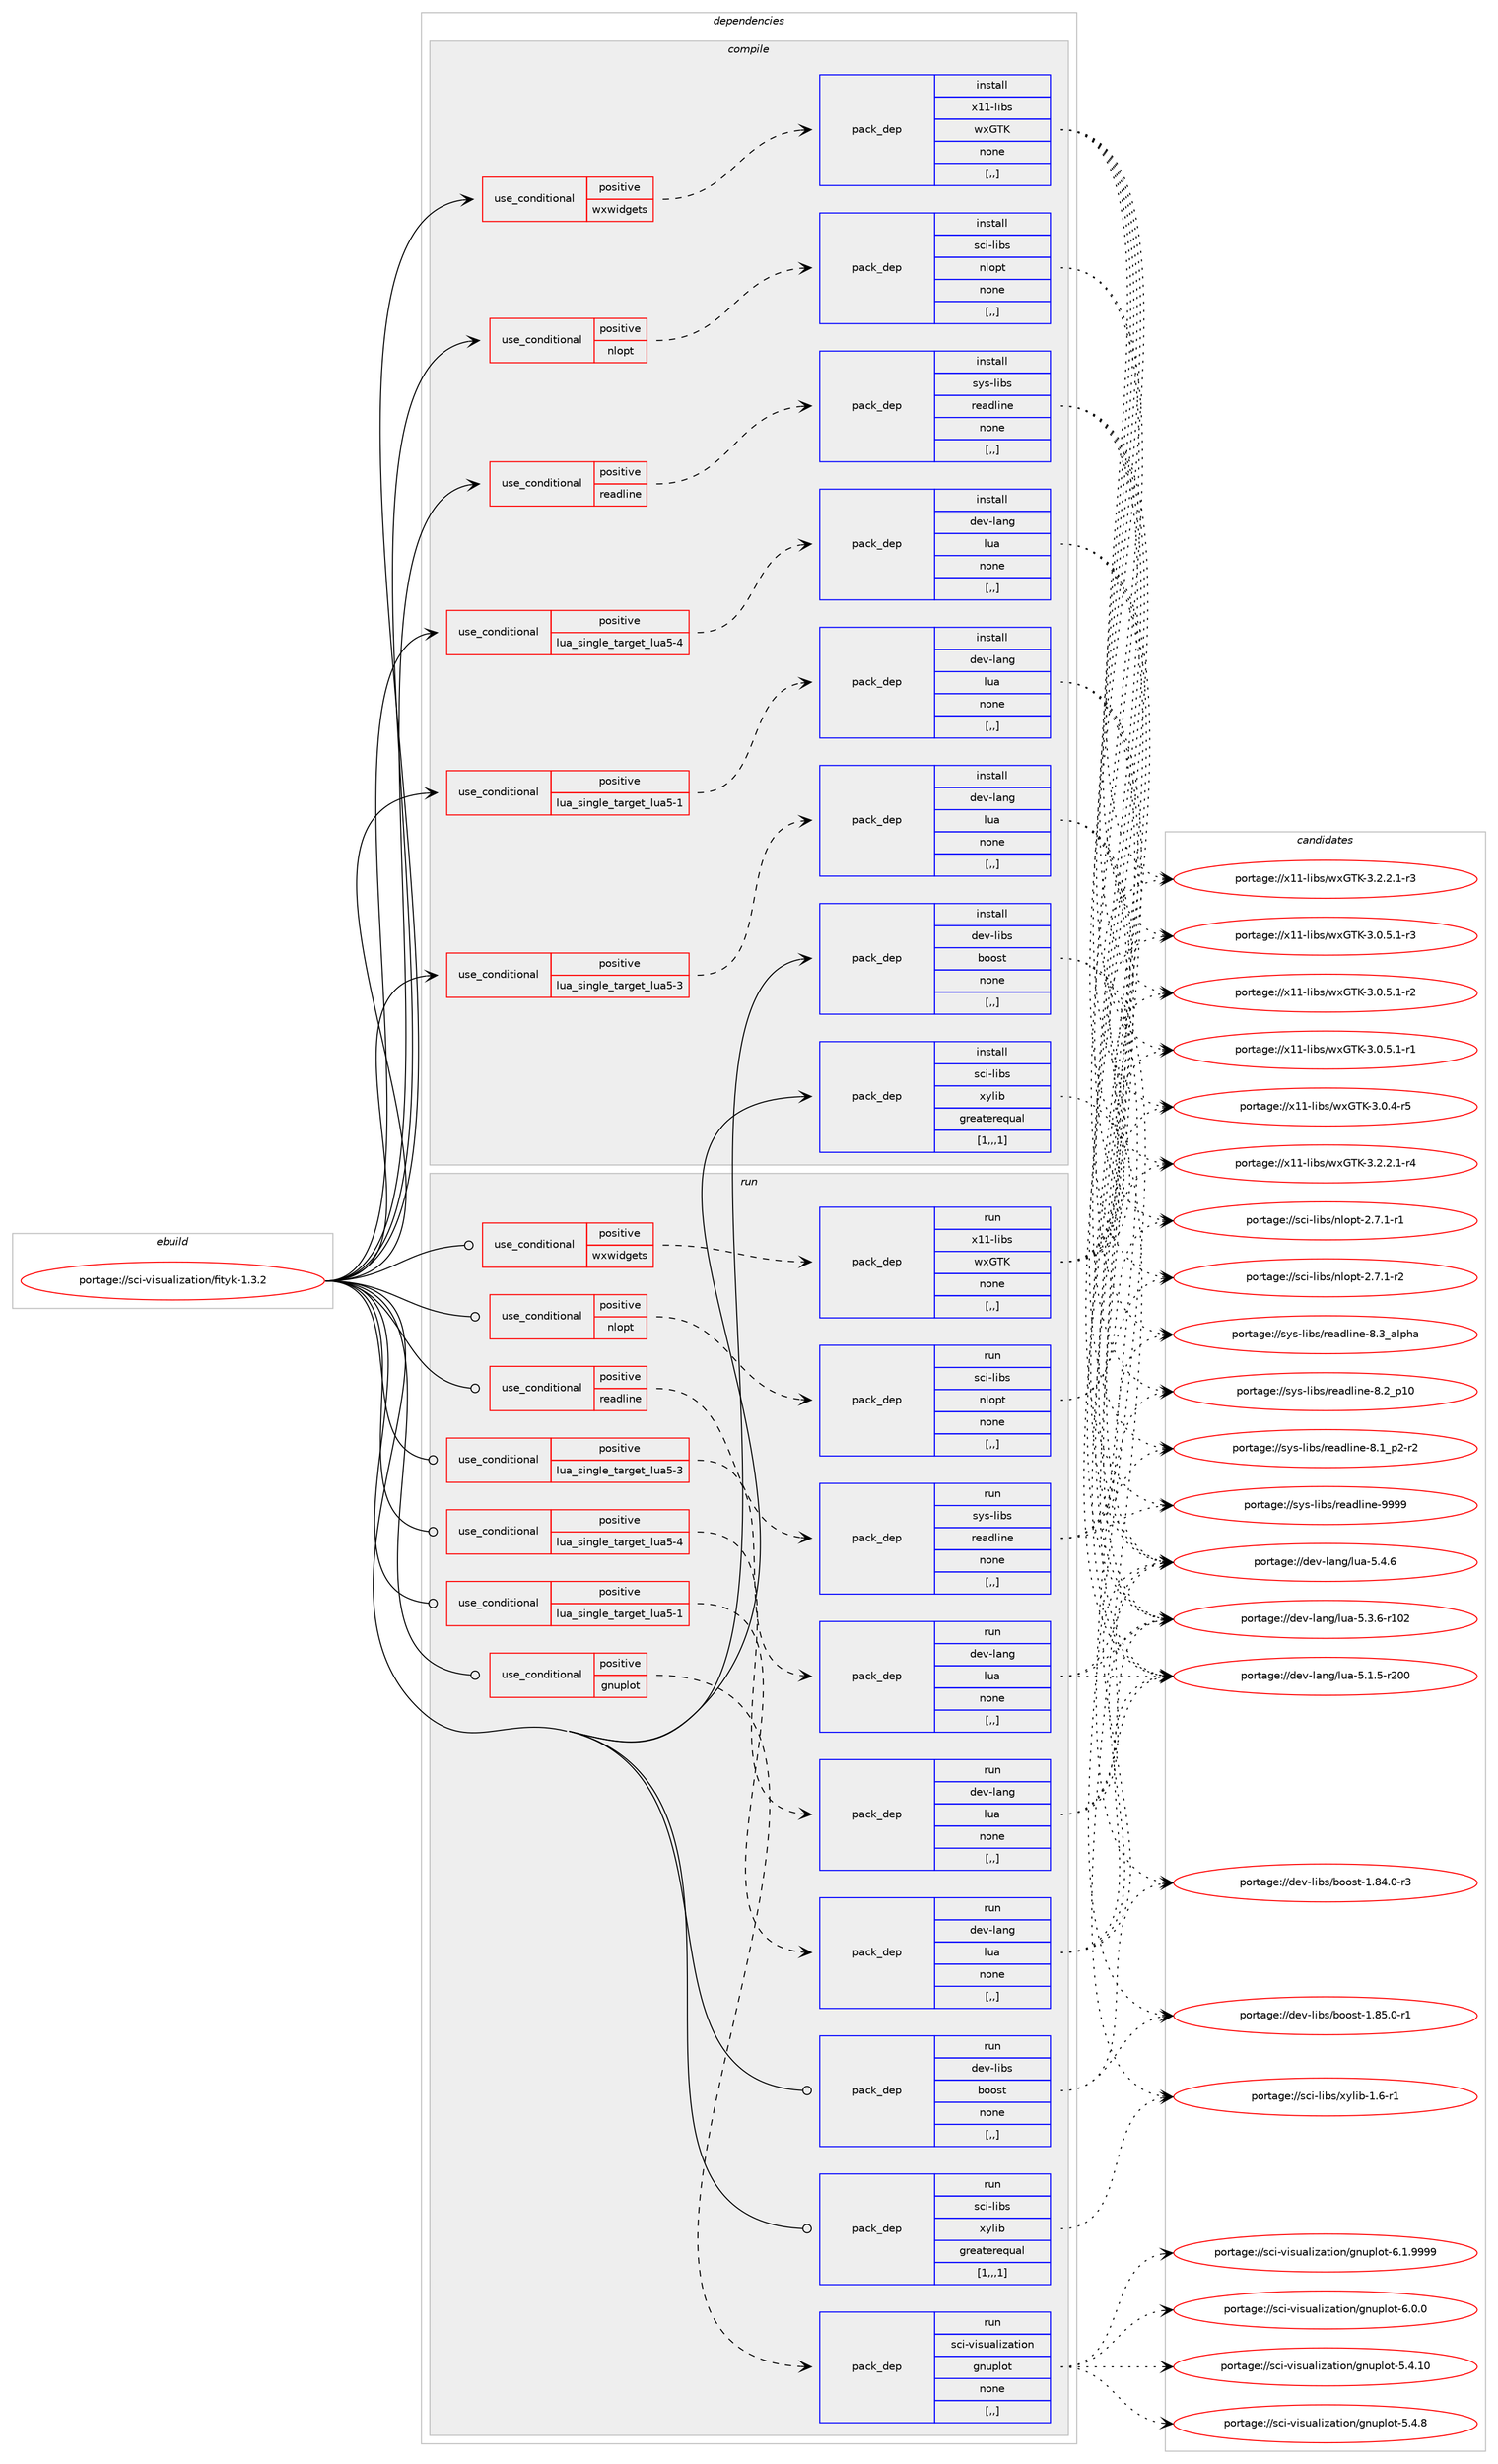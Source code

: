 digraph prolog {

# *************
# Graph options
# *************

newrank=true;
concentrate=true;
compound=true;
graph [rankdir=LR,fontname=Helvetica,fontsize=10,ranksep=1.5];#, ranksep=2.5, nodesep=0.2];
edge  [arrowhead=vee];
node  [fontname=Helvetica,fontsize=10];

# **********
# The ebuild
# **********

subgraph cluster_leftcol {
color=gray;
label=<<i>ebuild</i>>;
id [label="portage://sci-visualization/fityk-1.3.2", color=red, width=4, href="../sci-visualization/fityk-1.3.2.svg"];
}

# ****************
# The dependencies
# ****************

subgraph cluster_midcol {
color=gray;
label=<<i>dependencies</i>>;
subgraph cluster_compile {
fillcolor="#eeeeee";
style=filled;
label=<<i>compile</i>>;
subgraph cond109863 {
dependency413103 [label=<<TABLE BORDER="0" CELLBORDER="1" CELLSPACING="0" CELLPADDING="4"><TR><TD ROWSPAN="3" CELLPADDING="10">use_conditional</TD></TR><TR><TD>positive</TD></TR><TR><TD>lua_single_target_lua5-1</TD></TR></TABLE>>, shape=none, color=red];
subgraph pack300328 {
dependency413104 [label=<<TABLE BORDER="0" CELLBORDER="1" CELLSPACING="0" CELLPADDING="4" WIDTH="220"><TR><TD ROWSPAN="6" CELLPADDING="30">pack_dep</TD></TR><TR><TD WIDTH="110">install</TD></TR><TR><TD>dev-lang</TD></TR><TR><TD>lua</TD></TR><TR><TD>none</TD></TR><TR><TD>[,,]</TD></TR></TABLE>>, shape=none, color=blue];
}
dependency413103:e -> dependency413104:w [weight=20,style="dashed",arrowhead="vee"];
}
id:e -> dependency413103:w [weight=20,style="solid",arrowhead="vee"];
subgraph cond109864 {
dependency413105 [label=<<TABLE BORDER="0" CELLBORDER="1" CELLSPACING="0" CELLPADDING="4"><TR><TD ROWSPAN="3" CELLPADDING="10">use_conditional</TD></TR><TR><TD>positive</TD></TR><TR><TD>lua_single_target_lua5-3</TD></TR></TABLE>>, shape=none, color=red];
subgraph pack300329 {
dependency413106 [label=<<TABLE BORDER="0" CELLBORDER="1" CELLSPACING="0" CELLPADDING="4" WIDTH="220"><TR><TD ROWSPAN="6" CELLPADDING="30">pack_dep</TD></TR><TR><TD WIDTH="110">install</TD></TR><TR><TD>dev-lang</TD></TR><TR><TD>lua</TD></TR><TR><TD>none</TD></TR><TR><TD>[,,]</TD></TR></TABLE>>, shape=none, color=blue];
}
dependency413105:e -> dependency413106:w [weight=20,style="dashed",arrowhead="vee"];
}
id:e -> dependency413105:w [weight=20,style="solid",arrowhead="vee"];
subgraph cond109865 {
dependency413107 [label=<<TABLE BORDER="0" CELLBORDER="1" CELLSPACING="0" CELLPADDING="4"><TR><TD ROWSPAN="3" CELLPADDING="10">use_conditional</TD></TR><TR><TD>positive</TD></TR><TR><TD>lua_single_target_lua5-4</TD></TR></TABLE>>, shape=none, color=red];
subgraph pack300330 {
dependency413108 [label=<<TABLE BORDER="0" CELLBORDER="1" CELLSPACING="0" CELLPADDING="4" WIDTH="220"><TR><TD ROWSPAN="6" CELLPADDING="30">pack_dep</TD></TR><TR><TD WIDTH="110">install</TD></TR><TR><TD>dev-lang</TD></TR><TR><TD>lua</TD></TR><TR><TD>none</TD></TR><TR><TD>[,,]</TD></TR></TABLE>>, shape=none, color=blue];
}
dependency413107:e -> dependency413108:w [weight=20,style="dashed",arrowhead="vee"];
}
id:e -> dependency413107:w [weight=20,style="solid",arrowhead="vee"];
subgraph cond109866 {
dependency413109 [label=<<TABLE BORDER="0" CELLBORDER="1" CELLSPACING="0" CELLPADDING="4"><TR><TD ROWSPAN="3" CELLPADDING="10">use_conditional</TD></TR><TR><TD>positive</TD></TR><TR><TD>nlopt</TD></TR></TABLE>>, shape=none, color=red];
subgraph pack300331 {
dependency413110 [label=<<TABLE BORDER="0" CELLBORDER="1" CELLSPACING="0" CELLPADDING="4" WIDTH="220"><TR><TD ROWSPAN="6" CELLPADDING="30">pack_dep</TD></TR><TR><TD WIDTH="110">install</TD></TR><TR><TD>sci-libs</TD></TR><TR><TD>nlopt</TD></TR><TR><TD>none</TD></TR><TR><TD>[,,]</TD></TR></TABLE>>, shape=none, color=blue];
}
dependency413109:e -> dependency413110:w [weight=20,style="dashed",arrowhead="vee"];
}
id:e -> dependency413109:w [weight=20,style="solid",arrowhead="vee"];
subgraph cond109867 {
dependency413111 [label=<<TABLE BORDER="0" CELLBORDER="1" CELLSPACING="0" CELLPADDING="4"><TR><TD ROWSPAN="3" CELLPADDING="10">use_conditional</TD></TR><TR><TD>positive</TD></TR><TR><TD>readline</TD></TR></TABLE>>, shape=none, color=red];
subgraph pack300332 {
dependency413112 [label=<<TABLE BORDER="0" CELLBORDER="1" CELLSPACING="0" CELLPADDING="4" WIDTH="220"><TR><TD ROWSPAN="6" CELLPADDING="30">pack_dep</TD></TR><TR><TD WIDTH="110">install</TD></TR><TR><TD>sys-libs</TD></TR><TR><TD>readline</TD></TR><TR><TD>none</TD></TR><TR><TD>[,,]</TD></TR></TABLE>>, shape=none, color=blue];
}
dependency413111:e -> dependency413112:w [weight=20,style="dashed",arrowhead="vee"];
}
id:e -> dependency413111:w [weight=20,style="solid",arrowhead="vee"];
subgraph cond109868 {
dependency413113 [label=<<TABLE BORDER="0" CELLBORDER="1" CELLSPACING="0" CELLPADDING="4"><TR><TD ROWSPAN="3" CELLPADDING="10">use_conditional</TD></TR><TR><TD>positive</TD></TR><TR><TD>wxwidgets</TD></TR></TABLE>>, shape=none, color=red];
subgraph pack300333 {
dependency413114 [label=<<TABLE BORDER="0" CELLBORDER="1" CELLSPACING="0" CELLPADDING="4" WIDTH="220"><TR><TD ROWSPAN="6" CELLPADDING="30">pack_dep</TD></TR><TR><TD WIDTH="110">install</TD></TR><TR><TD>x11-libs</TD></TR><TR><TD>wxGTK</TD></TR><TR><TD>none</TD></TR><TR><TD>[,,]</TD></TR></TABLE>>, shape=none, color=blue];
}
dependency413113:e -> dependency413114:w [weight=20,style="dashed",arrowhead="vee"];
}
id:e -> dependency413113:w [weight=20,style="solid",arrowhead="vee"];
subgraph pack300334 {
dependency413115 [label=<<TABLE BORDER="0" CELLBORDER="1" CELLSPACING="0" CELLPADDING="4" WIDTH="220"><TR><TD ROWSPAN="6" CELLPADDING="30">pack_dep</TD></TR><TR><TD WIDTH="110">install</TD></TR><TR><TD>dev-libs</TD></TR><TR><TD>boost</TD></TR><TR><TD>none</TD></TR><TR><TD>[,,]</TD></TR></TABLE>>, shape=none, color=blue];
}
id:e -> dependency413115:w [weight=20,style="solid",arrowhead="vee"];
subgraph pack300335 {
dependency413116 [label=<<TABLE BORDER="0" CELLBORDER="1" CELLSPACING="0" CELLPADDING="4" WIDTH="220"><TR><TD ROWSPAN="6" CELLPADDING="30">pack_dep</TD></TR><TR><TD WIDTH="110">install</TD></TR><TR><TD>sci-libs</TD></TR><TR><TD>xylib</TD></TR><TR><TD>greaterequal</TD></TR><TR><TD>[1,,,1]</TD></TR></TABLE>>, shape=none, color=blue];
}
id:e -> dependency413116:w [weight=20,style="solid",arrowhead="vee"];
}
subgraph cluster_compileandrun {
fillcolor="#eeeeee";
style=filled;
label=<<i>compile and run</i>>;
}
subgraph cluster_run {
fillcolor="#eeeeee";
style=filled;
label=<<i>run</i>>;
subgraph cond109869 {
dependency413117 [label=<<TABLE BORDER="0" CELLBORDER="1" CELLSPACING="0" CELLPADDING="4"><TR><TD ROWSPAN="3" CELLPADDING="10">use_conditional</TD></TR><TR><TD>positive</TD></TR><TR><TD>gnuplot</TD></TR></TABLE>>, shape=none, color=red];
subgraph pack300336 {
dependency413118 [label=<<TABLE BORDER="0" CELLBORDER="1" CELLSPACING="0" CELLPADDING="4" WIDTH="220"><TR><TD ROWSPAN="6" CELLPADDING="30">pack_dep</TD></TR><TR><TD WIDTH="110">run</TD></TR><TR><TD>sci-visualization</TD></TR><TR><TD>gnuplot</TD></TR><TR><TD>none</TD></TR><TR><TD>[,,]</TD></TR></TABLE>>, shape=none, color=blue];
}
dependency413117:e -> dependency413118:w [weight=20,style="dashed",arrowhead="vee"];
}
id:e -> dependency413117:w [weight=20,style="solid",arrowhead="odot"];
subgraph cond109870 {
dependency413119 [label=<<TABLE BORDER="0" CELLBORDER="1" CELLSPACING="0" CELLPADDING="4"><TR><TD ROWSPAN="3" CELLPADDING="10">use_conditional</TD></TR><TR><TD>positive</TD></TR><TR><TD>lua_single_target_lua5-1</TD></TR></TABLE>>, shape=none, color=red];
subgraph pack300337 {
dependency413120 [label=<<TABLE BORDER="0" CELLBORDER="1" CELLSPACING="0" CELLPADDING="4" WIDTH="220"><TR><TD ROWSPAN="6" CELLPADDING="30">pack_dep</TD></TR><TR><TD WIDTH="110">run</TD></TR><TR><TD>dev-lang</TD></TR><TR><TD>lua</TD></TR><TR><TD>none</TD></TR><TR><TD>[,,]</TD></TR></TABLE>>, shape=none, color=blue];
}
dependency413119:e -> dependency413120:w [weight=20,style="dashed",arrowhead="vee"];
}
id:e -> dependency413119:w [weight=20,style="solid",arrowhead="odot"];
subgraph cond109871 {
dependency413121 [label=<<TABLE BORDER="0" CELLBORDER="1" CELLSPACING="0" CELLPADDING="4"><TR><TD ROWSPAN="3" CELLPADDING="10">use_conditional</TD></TR><TR><TD>positive</TD></TR><TR><TD>lua_single_target_lua5-3</TD></TR></TABLE>>, shape=none, color=red];
subgraph pack300338 {
dependency413122 [label=<<TABLE BORDER="0" CELLBORDER="1" CELLSPACING="0" CELLPADDING="4" WIDTH="220"><TR><TD ROWSPAN="6" CELLPADDING="30">pack_dep</TD></TR><TR><TD WIDTH="110">run</TD></TR><TR><TD>dev-lang</TD></TR><TR><TD>lua</TD></TR><TR><TD>none</TD></TR><TR><TD>[,,]</TD></TR></TABLE>>, shape=none, color=blue];
}
dependency413121:e -> dependency413122:w [weight=20,style="dashed",arrowhead="vee"];
}
id:e -> dependency413121:w [weight=20,style="solid",arrowhead="odot"];
subgraph cond109872 {
dependency413123 [label=<<TABLE BORDER="0" CELLBORDER="1" CELLSPACING="0" CELLPADDING="4"><TR><TD ROWSPAN="3" CELLPADDING="10">use_conditional</TD></TR><TR><TD>positive</TD></TR><TR><TD>lua_single_target_lua5-4</TD></TR></TABLE>>, shape=none, color=red];
subgraph pack300339 {
dependency413124 [label=<<TABLE BORDER="0" CELLBORDER="1" CELLSPACING="0" CELLPADDING="4" WIDTH="220"><TR><TD ROWSPAN="6" CELLPADDING="30">pack_dep</TD></TR><TR><TD WIDTH="110">run</TD></TR><TR><TD>dev-lang</TD></TR><TR><TD>lua</TD></TR><TR><TD>none</TD></TR><TR><TD>[,,]</TD></TR></TABLE>>, shape=none, color=blue];
}
dependency413123:e -> dependency413124:w [weight=20,style="dashed",arrowhead="vee"];
}
id:e -> dependency413123:w [weight=20,style="solid",arrowhead="odot"];
subgraph cond109873 {
dependency413125 [label=<<TABLE BORDER="0" CELLBORDER="1" CELLSPACING="0" CELLPADDING="4"><TR><TD ROWSPAN="3" CELLPADDING="10">use_conditional</TD></TR><TR><TD>positive</TD></TR><TR><TD>nlopt</TD></TR></TABLE>>, shape=none, color=red];
subgraph pack300340 {
dependency413126 [label=<<TABLE BORDER="0" CELLBORDER="1" CELLSPACING="0" CELLPADDING="4" WIDTH="220"><TR><TD ROWSPAN="6" CELLPADDING="30">pack_dep</TD></TR><TR><TD WIDTH="110">run</TD></TR><TR><TD>sci-libs</TD></TR><TR><TD>nlopt</TD></TR><TR><TD>none</TD></TR><TR><TD>[,,]</TD></TR></TABLE>>, shape=none, color=blue];
}
dependency413125:e -> dependency413126:w [weight=20,style="dashed",arrowhead="vee"];
}
id:e -> dependency413125:w [weight=20,style="solid",arrowhead="odot"];
subgraph cond109874 {
dependency413127 [label=<<TABLE BORDER="0" CELLBORDER="1" CELLSPACING="0" CELLPADDING="4"><TR><TD ROWSPAN="3" CELLPADDING="10">use_conditional</TD></TR><TR><TD>positive</TD></TR><TR><TD>readline</TD></TR></TABLE>>, shape=none, color=red];
subgraph pack300341 {
dependency413128 [label=<<TABLE BORDER="0" CELLBORDER="1" CELLSPACING="0" CELLPADDING="4" WIDTH="220"><TR><TD ROWSPAN="6" CELLPADDING="30">pack_dep</TD></TR><TR><TD WIDTH="110">run</TD></TR><TR><TD>sys-libs</TD></TR><TR><TD>readline</TD></TR><TR><TD>none</TD></TR><TR><TD>[,,]</TD></TR></TABLE>>, shape=none, color=blue];
}
dependency413127:e -> dependency413128:w [weight=20,style="dashed",arrowhead="vee"];
}
id:e -> dependency413127:w [weight=20,style="solid",arrowhead="odot"];
subgraph cond109875 {
dependency413129 [label=<<TABLE BORDER="0" CELLBORDER="1" CELLSPACING="0" CELLPADDING="4"><TR><TD ROWSPAN="3" CELLPADDING="10">use_conditional</TD></TR><TR><TD>positive</TD></TR><TR><TD>wxwidgets</TD></TR></TABLE>>, shape=none, color=red];
subgraph pack300342 {
dependency413130 [label=<<TABLE BORDER="0" CELLBORDER="1" CELLSPACING="0" CELLPADDING="4" WIDTH="220"><TR><TD ROWSPAN="6" CELLPADDING="30">pack_dep</TD></TR><TR><TD WIDTH="110">run</TD></TR><TR><TD>x11-libs</TD></TR><TR><TD>wxGTK</TD></TR><TR><TD>none</TD></TR><TR><TD>[,,]</TD></TR></TABLE>>, shape=none, color=blue];
}
dependency413129:e -> dependency413130:w [weight=20,style="dashed",arrowhead="vee"];
}
id:e -> dependency413129:w [weight=20,style="solid",arrowhead="odot"];
subgraph pack300343 {
dependency413131 [label=<<TABLE BORDER="0" CELLBORDER="1" CELLSPACING="0" CELLPADDING="4" WIDTH="220"><TR><TD ROWSPAN="6" CELLPADDING="30">pack_dep</TD></TR><TR><TD WIDTH="110">run</TD></TR><TR><TD>dev-libs</TD></TR><TR><TD>boost</TD></TR><TR><TD>none</TD></TR><TR><TD>[,,]</TD></TR></TABLE>>, shape=none, color=blue];
}
id:e -> dependency413131:w [weight=20,style="solid",arrowhead="odot"];
subgraph pack300344 {
dependency413132 [label=<<TABLE BORDER="0" CELLBORDER="1" CELLSPACING="0" CELLPADDING="4" WIDTH="220"><TR><TD ROWSPAN="6" CELLPADDING="30">pack_dep</TD></TR><TR><TD WIDTH="110">run</TD></TR><TR><TD>sci-libs</TD></TR><TR><TD>xylib</TD></TR><TR><TD>greaterequal</TD></TR><TR><TD>[1,,,1]</TD></TR></TABLE>>, shape=none, color=blue];
}
id:e -> dependency413132:w [weight=20,style="solid",arrowhead="odot"];
}
}

# **************
# The candidates
# **************

subgraph cluster_choices {
rank=same;
color=gray;
label=<<i>candidates</i>>;

subgraph choice300328 {
color=black;
nodesep=1;
choice10010111845108971101034710811797455346524654 [label="portage://dev-lang/lua-5.4.6", color=red, width=4,href="../dev-lang/lua-5.4.6.svg"];
choice1001011184510897110103471081179745534651465445114494850 [label="portage://dev-lang/lua-5.3.6-r102", color=red, width=4,href="../dev-lang/lua-5.3.6-r102.svg"];
choice1001011184510897110103471081179745534649465345114504848 [label="portage://dev-lang/lua-5.1.5-r200", color=red, width=4,href="../dev-lang/lua-5.1.5-r200.svg"];
dependency413104:e -> choice10010111845108971101034710811797455346524654:w [style=dotted,weight="100"];
dependency413104:e -> choice1001011184510897110103471081179745534651465445114494850:w [style=dotted,weight="100"];
dependency413104:e -> choice1001011184510897110103471081179745534649465345114504848:w [style=dotted,weight="100"];
}
subgraph choice300329 {
color=black;
nodesep=1;
choice10010111845108971101034710811797455346524654 [label="portage://dev-lang/lua-5.4.6", color=red, width=4,href="../dev-lang/lua-5.4.6.svg"];
choice1001011184510897110103471081179745534651465445114494850 [label="portage://dev-lang/lua-5.3.6-r102", color=red, width=4,href="../dev-lang/lua-5.3.6-r102.svg"];
choice1001011184510897110103471081179745534649465345114504848 [label="portage://dev-lang/lua-5.1.5-r200", color=red, width=4,href="../dev-lang/lua-5.1.5-r200.svg"];
dependency413106:e -> choice10010111845108971101034710811797455346524654:w [style=dotted,weight="100"];
dependency413106:e -> choice1001011184510897110103471081179745534651465445114494850:w [style=dotted,weight="100"];
dependency413106:e -> choice1001011184510897110103471081179745534649465345114504848:w [style=dotted,weight="100"];
}
subgraph choice300330 {
color=black;
nodesep=1;
choice10010111845108971101034710811797455346524654 [label="portage://dev-lang/lua-5.4.6", color=red, width=4,href="../dev-lang/lua-5.4.6.svg"];
choice1001011184510897110103471081179745534651465445114494850 [label="portage://dev-lang/lua-5.3.6-r102", color=red, width=4,href="../dev-lang/lua-5.3.6-r102.svg"];
choice1001011184510897110103471081179745534649465345114504848 [label="portage://dev-lang/lua-5.1.5-r200", color=red, width=4,href="../dev-lang/lua-5.1.5-r200.svg"];
dependency413108:e -> choice10010111845108971101034710811797455346524654:w [style=dotted,weight="100"];
dependency413108:e -> choice1001011184510897110103471081179745534651465445114494850:w [style=dotted,weight="100"];
dependency413108:e -> choice1001011184510897110103471081179745534649465345114504848:w [style=dotted,weight="100"];
}
subgraph choice300331 {
color=black;
nodesep=1;
choice115991054510810598115471101081111121164550465546494511450 [label="portage://sci-libs/nlopt-2.7.1-r2", color=red, width=4,href="../sci-libs/nlopt-2.7.1-r2.svg"];
choice115991054510810598115471101081111121164550465546494511449 [label="portage://sci-libs/nlopt-2.7.1-r1", color=red, width=4,href="../sci-libs/nlopt-2.7.1-r1.svg"];
dependency413110:e -> choice115991054510810598115471101081111121164550465546494511450:w [style=dotted,weight="100"];
dependency413110:e -> choice115991054510810598115471101081111121164550465546494511449:w [style=dotted,weight="100"];
}
subgraph choice300332 {
color=black;
nodesep=1;
choice115121115451081059811547114101971001081051101014557575757 [label="portage://sys-libs/readline-9999", color=red, width=4,href="../sys-libs/readline-9999.svg"];
choice1151211154510810598115471141019710010810511010145564651959710811210497 [label="portage://sys-libs/readline-8.3_alpha", color=red, width=4,href="../sys-libs/readline-8.3_alpha.svg"];
choice1151211154510810598115471141019710010810511010145564650951124948 [label="portage://sys-libs/readline-8.2_p10", color=red, width=4,href="../sys-libs/readline-8.2_p10.svg"];
choice115121115451081059811547114101971001081051101014556464995112504511450 [label="portage://sys-libs/readline-8.1_p2-r2", color=red, width=4,href="../sys-libs/readline-8.1_p2-r2.svg"];
dependency413112:e -> choice115121115451081059811547114101971001081051101014557575757:w [style=dotted,weight="100"];
dependency413112:e -> choice1151211154510810598115471141019710010810511010145564651959710811210497:w [style=dotted,weight="100"];
dependency413112:e -> choice1151211154510810598115471141019710010810511010145564650951124948:w [style=dotted,weight="100"];
dependency413112:e -> choice115121115451081059811547114101971001081051101014556464995112504511450:w [style=dotted,weight="100"];
}
subgraph choice300333 {
color=black;
nodesep=1;
choice120494945108105981154711912071847545514650465046494511452 [label="portage://x11-libs/wxGTK-3.2.2.1-r4", color=red, width=4,href="../x11-libs/wxGTK-3.2.2.1-r4.svg"];
choice120494945108105981154711912071847545514650465046494511451 [label="portage://x11-libs/wxGTK-3.2.2.1-r3", color=red, width=4,href="../x11-libs/wxGTK-3.2.2.1-r3.svg"];
choice120494945108105981154711912071847545514648465346494511451 [label="portage://x11-libs/wxGTK-3.0.5.1-r3", color=red, width=4,href="../x11-libs/wxGTK-3.0.5.1-r3.svg"];
choice120494945108105981154711912071847545514648465346494511450 [label="portage://x11-libs/wxGTK-3.0.5.1-r2", color=red, width=4,href="../x11-libs/wxGTK-3.0.5.1-r2.svg"];
choice120494945108105981154711912071847545514648465346494511449 [label="portage://x11-libs/wxGTK-3.0.5.1-r1", color=red, width=4,href="../x11-libs/wxGTK-3.0.5.1-r1.svg"];
choice12049494510810598115471191207184754551464846524511453 [label="portage://x11-libs/wxGTK-3.0.4-r5", color=red, width=4,href="../x11-libs/wxGTK-3.0.4-r5.svg"];
dependency413114:e -> choice120494945108105981154711912071847545514650465046494511452:w [style=dotted,weight="100"];
dependency413114:e -> choice120494945108105981154711912071847545514650465046494511451:w [style=dotted,weight="100"];
dependency413114:e -> choice120494945108105981154711912071847545514648465346494511451:w [style=dotted,weight="100"];
dependency413114:e -> choice120494945108105981154711912071847545514648465346494511450:w [style=dotted,weight="100"];
dependency413114:e -> choice120494945108105981154711912071847545514648465346494511449:w [style=dotted,weight="100"];
dependency413114:e -> choice12049494510810598115471191207184754551464846524511453:w [style=dotted,weight="100"];
}
subgraph choice300334 {
color=black;
nodesep=1;
choice10010111845108105981154798111111115116454946565346484511449 [label="portage://dev-libs/boost-1.85.0-r1", color=red, width=4,href="../dev-libs/boost-1.85.0-r1.svg"];
choice10010111845108105981154798111111115116454946565246484511451 [label="portage://dev-libs/boost-1.84.0-r3", color=red, width=4,href="../dev-libs/boost-1.84.0-r3.svg"];
dependency413115:e -> choice10010111845108105981154798111111115116454946565346484511449:w [style=dotted,weight="100"];
dependency413115:e -> choice10010111845108105981154798111111115116454946565246484511451:w [style=dotted,weight="100"];
}
subgraph choice300335 {
color=black;
nodesep=1;
choice1159910545108105981154712012110810598454946544511449 [label="portage://sci-libs/xylib-1.6-r1", color=red, width=4,href="../sci-libs/xylib-1.6-r1.svg"];
dependency413116:e -> choice1159910545108105981154712012110810598454946544511449:w [style=dotted,weight="100"];
}
subgraph choice300336 {
color=black;
nodesep=1;
choice1159910545118105115117971081051229711610511111047103110117112108111116455446494657575757 [label="portage://sci-visualization/gnuplot-6.1.9999", color=red, width=4,href="../sci-visualization/gnuplot-6.1.9999.svg"];
choice1159910545118105115117971081051229711610511111047103110117112108111116455446484648 [label="portage://sci-visualization/gnuplot-6.0.0", color=red, width=4,href="../sci-visualization/gnuplot-6.0.0.svg"];
choice115991054511810511511797108105122971161051111104710311011711210811111645534652464948 [label="portage://sci-visualization/gnuplot-5.4.10", color=red, width=4,href="../sci-visualization/gnuplot-5.4.10.svg"];
choice1159910545118105115117971081051229711610511111047103110117112108111116455346524656 [label="portage://sci-visualization/gnuplot-5.4.8", color=red, width=4,href="../sci-visualization/gnuplot-5.4.8.svg"];
dependency413118:e -> choice1159910545118105115117971081051229711610511111047103110117112108111116455446494657575757:w [style=dotted,weight="100"];
dependency413118:e -> choice1159910545118105115117971081051229711610511111047103110117112108111116455446484648:w [style=dotted,weight="100"];
dependency413118:e -> choice115991054511810511511797108105122971161051111104710311011711210811111645534652464948:w [style=dotted,weight="100"];
dependency413118:e -> choice1159910545118105115117971081051229711610511111047103110117112108111116455346524656:w [style=dotted,weight="100"];
}
subgraph choice300337 {
color=black;
nodesep=1;
choice10010111845108971101034710811797455346524654 [label="portage://dev-lang/lua-5.4.6", color=red, width=4,href="../dev-lang/lua-5.4.6.svg"];
choice1001011184510897110103471081179745534651465445114494850 [label="portage://dev-lang/lua-5.3.6-r102", color=red, width=4,href="../dev-lang/lua-5.3.6-r102.svg"];
choice1001011184510897110103471081179745534649465345114504848 [label="portage://dev-lang/lua-5.1.5-r200", color=red, width=4,href="../dev-lang/lua-5.1.5-r200.svg"];
dependency413120:e -> choice10010111845108971101034710811797455346524654:w [style=dotted,weight="100"];
dependency413120:e -> choice1001011184510897110103471081179745534651465445114494850:w [style=dotted,weight="100"];
dependency413120:e -> choice1001011184510897110103471081179745534649465345114504848:w [style=dotted,weight="100"];
}
subgraph choice300338 {
color=black;
nodesep=1;
choice10010111845108971101034710811797455346524654 [label="portage://dev-lang/lua-5.4.6", color=red, width=4,href="../dev-lang/lua-5.4.6.svg"];
choice1001011184510897110103471081179745534651465445114494850 [label="portage://dev-lang/lua-5.3.6-r102", color=red, width=4,href="../dev-lang/lua-5.3.6-r102.svg"];
choice1001011184510897110103471081179745534649465345114504848 [label="portage://dev-lang/lua-5.1.5-r200", color=red, width=4,href="../dev-lang/lua-5.1.5-r200.svg"];
dependency413122:e -> choice10010111845108971101034710811797455346524654:w [style=dotted,weight="100"];
dependency413122:e -> choice1001011184510897110103471081179745534651465445114494850:w [style=dotted,weight="100"];
dependency413122:e -> choice1001011184510897110103471081179745534649465345114504848:w [style=dotted,weight="100"];
}
subgraph choice300339 {
color=black;
nodesep=1;
choice10010111845108971101034710811797455346524654 [label="portage://dev-lang/lua-5.4.6", color=red, width=4,href="../dev-lang/lua-5.4.6.svg"];
choice1001011184510897110103471081179745534651465445114494850 [label="portage://dev-lang/lua-5.3.6-r102", color=red, width=4,href="../dev-lang/lua-5.3.6-r102.svg"];
choice1001011184510897110103471081179745534649465345114504848 [label="portage://dev-lang/lua-5.1.5-r200", color=red, width=4,href="../dev-lang/lua-5.1.5-r200.svg"];
dependency413124:e -> choice10010111845108971101034710811797455346524654:w [style=dotted,weight="100"];
dependency413124:e -> choice1001011184510897110103471081179745534651465445114494850:w [style=dotted,weight="100"];
dependency413124:e -> choice1001011184510897110103471081179745534649465345114504848:w [style=dotted,weight="100"];
}
subgraph choice300340 {
color=black;
nodesep=1;
choice115991054510810598115471101081111121164550465546494511450 [label="portage://sci-libs/nlopt-2.7.1-r2", color=red, width=4,href="../sci-libs/nlopt-2.7.1-r2.svg"];
choice115991054510810598115471101081111121164550465546494511449 [label="portage://sci-libs/nlopt-2.7.1-r1", color=red, width=4,href="../sci-libs/nlopt-2.7.1-r1.svg"];
dependency413126:e -> choice115991054510810598115471101081111121164550465546494511450:w [style=dotted,weight="100"];
dependency413126:e -> choice115991054510810598115471101081111121164550465546494511449:w [style=dotted,weight="100"];
}
subgraph choice300341 {
color=black;
nodesep=1;
choice115121115451081059811547114101971001081051101014557575757 [label="portage://sys-libs/readline-9999", color=red, width=4,href="../sys-libs/readline-9999.svg"];
choice1151211154510810598115471141019710010810511010145564651959710811210497 [label="portage://sys-libs/readline-8.3_alpha", color=red, width=4,href="../sys-libs/readline-8.3_alpha.svg"];
choice1151211154510810598115471141019710010810511010145564650951124948 [label="portage://sys-libs/readline-8.2_p10", color=red, width=4,href="../sys-libs/readline-8.2_p10.svg"];
choice115121115451081059811547114101971001081051101014556464995112504511450 [label="portage://sys-libs/readline-8.1_p2-r2", color=red, width=4,href="../sys-libs/readline-8.1_p2-r2.svg"];
dependency413128:e -> choice115121115451081059811547114101971001081051101014557575757:w [style=dotted,weight="100"];
dependency413128:e -> choice1151211154510810598115471141019710010810511010145564651959710811210497:w [style=dotted,weight="100"];
dependency413128:e -> choice1151211154510810598115471141019710010810511010145564650951124948:w [style=dotted,weight="100"];
dependency413128:e -> choice115121115451081059811547114101971001081051101014556464995112504511450:w [style=dotted,weight="100"];
}
subgraph choice300342 {
color=black;
nodesep=1;
choice120494945108105981154711912071847545514650465046494511452 [label="portage://x11-libs/wxGTK-3.2.2.1-r4", color=red, width=4,href="../x11-libs/wxGTK-3.2.2.1-r4.svg"];
choice120494945108105981154711912071847545514650465046494511451 [label="portage://x11-libs/wxGTK-3.2.2.1-r3", color=red, width=4,href="../x11-libs/wxGTK-3.2.2.1-r3.svg"];
choice120494945108105981154711912071847545514648465346494511451 [label="portage://x11-libs/wxGTK-3.0.5.1-r3", color=red, width=4,href="../x11-libs/wxGTK-3.0.5.1-r3.svg"];
choice120494945108105981154711912071847545514648465346494511450 [label="portage://x11-libs/wxGTK-3.0.5.1-r2", color=red, width=4,href="../x11-libs/wxGTK-3.0.5.1-r2.svg"];
choice120494945108105981154711912071847545514648465346494511449 [label="portage://x11-libs/wxGTK-3.0.5.1-r1", color=red, width=4,href="../x11-libs/wxGTK-3.0.5.1-r1.svg"];
choice12049494510810598115471191207184754551464846524511453 [label="portage://x11-libs/wxGTK-3.0.4-r5", color=red, width=4,href="../x11-libs/wxGTK-3.0.4-r5.svg"];
dependency413130:e -> choice120494945108105981154711912071847545514650465046494511452:w [style=dotted,weight="100"];
dependency413130:e -> choice120494945108105981154711912071847545514650465046494511451:w [style=dotted,weight="100"];
dependency413130:e -> choice120494945108105981154711912071847545514648465346494511451:w [style=dotted,weight="100"];
dependency413130:e -> choice120494945108105981154711912071847545514648465346494511450:w [style=dotted,weight="100"];
dependency413130:e -> choice120494945108105981154711912071847545514648465346494511449:w [style=dotted,weight="100"];
dependency413130:e -> choice12049494510810598115471191207184754551464846524511453:w [style=dotted,weight="100"];
}
subgraph choice300343 {
color=black;
nodesep=1;
choice10010111845108105981154798111111115116454946565346484511449 [label="portage://dev-libs/boost-1.85.0-r1", color=red, width=4,href="../dev-libs/boost-1.85.0-r1.svg"];
choice10010111845108105981154798111111115116454946565246484511451 [label="portage://dev-libs/boost-1.84.0-r3", color=red, width=4,href="../dev-libs/boost-1.84.0-r3.svg"];
dependency413131:e -> choice10010111845108105981154798111111115116454946565346484511449:w [style=dotted,weight="100"];
dependency413131:e -> choice10010111845108105981154798111111115116454946565246484511451:w [style=dotted,weight="100"];
}
subgraph choice300344 {
color=black;
nodesep=1;
choice1159910545108105981154712012110810598454946544511449 [label="portage://sci-libs/xylib-1.6-r1", color=red, width=4,href="../sci-libs/xylib-1.6-r1.svg"];
dependency413132:e -> choice1159910545108105981154712012110810598454946544511449:w [style=dotted,weight="100"];
}
}

}
